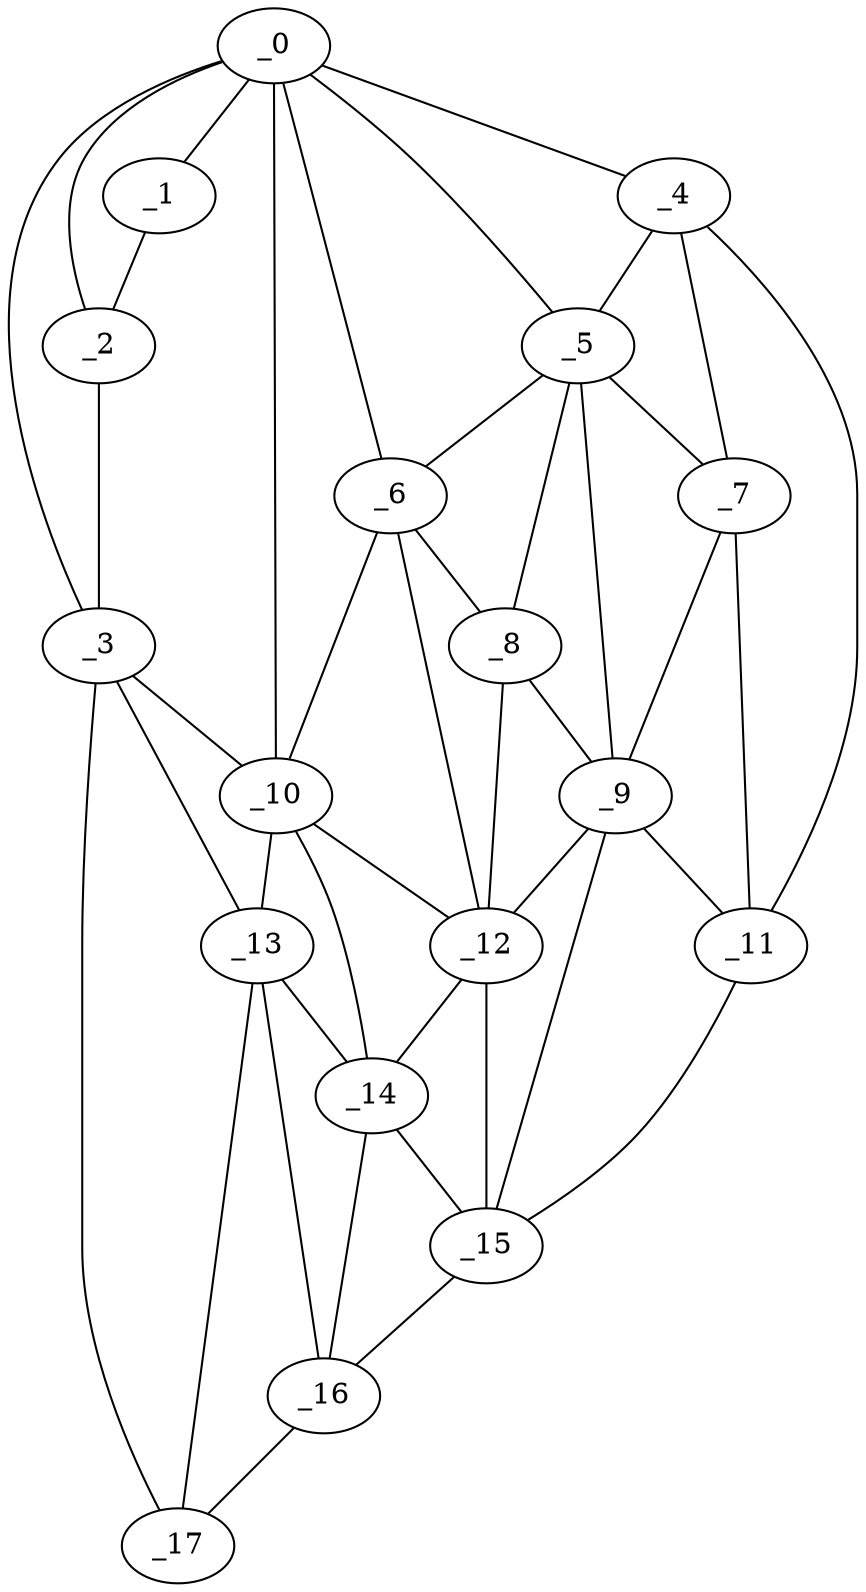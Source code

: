 graph "obj18__45.gxl" {
	_0	 [x=12,
		y=19];
	_1	 [x=16,
		y=13];
	_0 -- _1	 [valence=1];
	_2	 [x=29,
		y=7];
	_0 -- _2	 [valence=2];
	_3	 [x=38,
		y=7];
	_0 -- _3	 [valence=2];
	_4	 [x=39,
		y=90];
	_0 -- _4	 [valence=1];
	_5	 [x=40,
		y=84];
	_0 -- _5	 [valence=2];
	_6	 [x=44,
		y=76];
	_0 -- _6	 [valence=1];
	_10	 [x=53,
		y=61];
	_0 -- _10	 [valence=2];
	_1 -- _2	 [valence=1];
	_2 -- _3	 [valence=1];
	_3 -- _10	 [valence=2];
	_13	 [x=63,
		y=17];
	_3 -- _13	 [valence=2];
	_17	 [x=115,
		y=17];
	_3 -- _17	 [valence=1];
	_4 -- _5	 [valence=1];
	_7	 [x=46,
		y=90];
	_4 -- _7	 [valence=2];
	_11	 [x=53,
		y=94];
	_4 -- _11	 [valence=1];
	_5 -- _6	 [valence=2];
	_5 -- _7	 [valence=1];
	_8	 [x=48,
		y=80];
	_5 -- _8	 [valence=2];
	_9	 [x=49,
		y=85];
	_5 -- _9	 [valence=2];
	_6 -- _8	 [valence=2];
	_6 -- _10	 [valence=2];
	_12	 [x=58,
		y=73];
	_6 -- _12	 [valence=2];
	_7 -- _9	 [valence=2];
	_7 -- _11	 [valence=1];
	_8 -- _9	 [valence=2];
	_8 -- _12	 [valence=2];
	_9 -- _11	 [valence=2];
	_9 -- _12	 [valence=2];
	_15	 [x=68,
		y=86];
	_9 -- _15	 [valence=2];
	_10 -- _12	 [valence=1];
	_10 -- _13	 [valence=1];
	_14	 [x=64,
		y=67];
	_10 -- _14	 [valence=2];
	_11 -- _15	 [valence=1];
	_12 -- _14	 [valence=2];
	_12 -- _15	 [valence=1];
	_13 -- _14	 [valence=1];
	_16	 [x=113,
		y=27];
	_13 -- _16	 [valence=2];
	_13 -- _17	 [valence=1];
	_14 -- _15	 [valence=2];
	_14 -- _16	 [valence=2];
	_15 -- _16	 [valence=1];
	_16 -- _17	 [valence=1];
}
